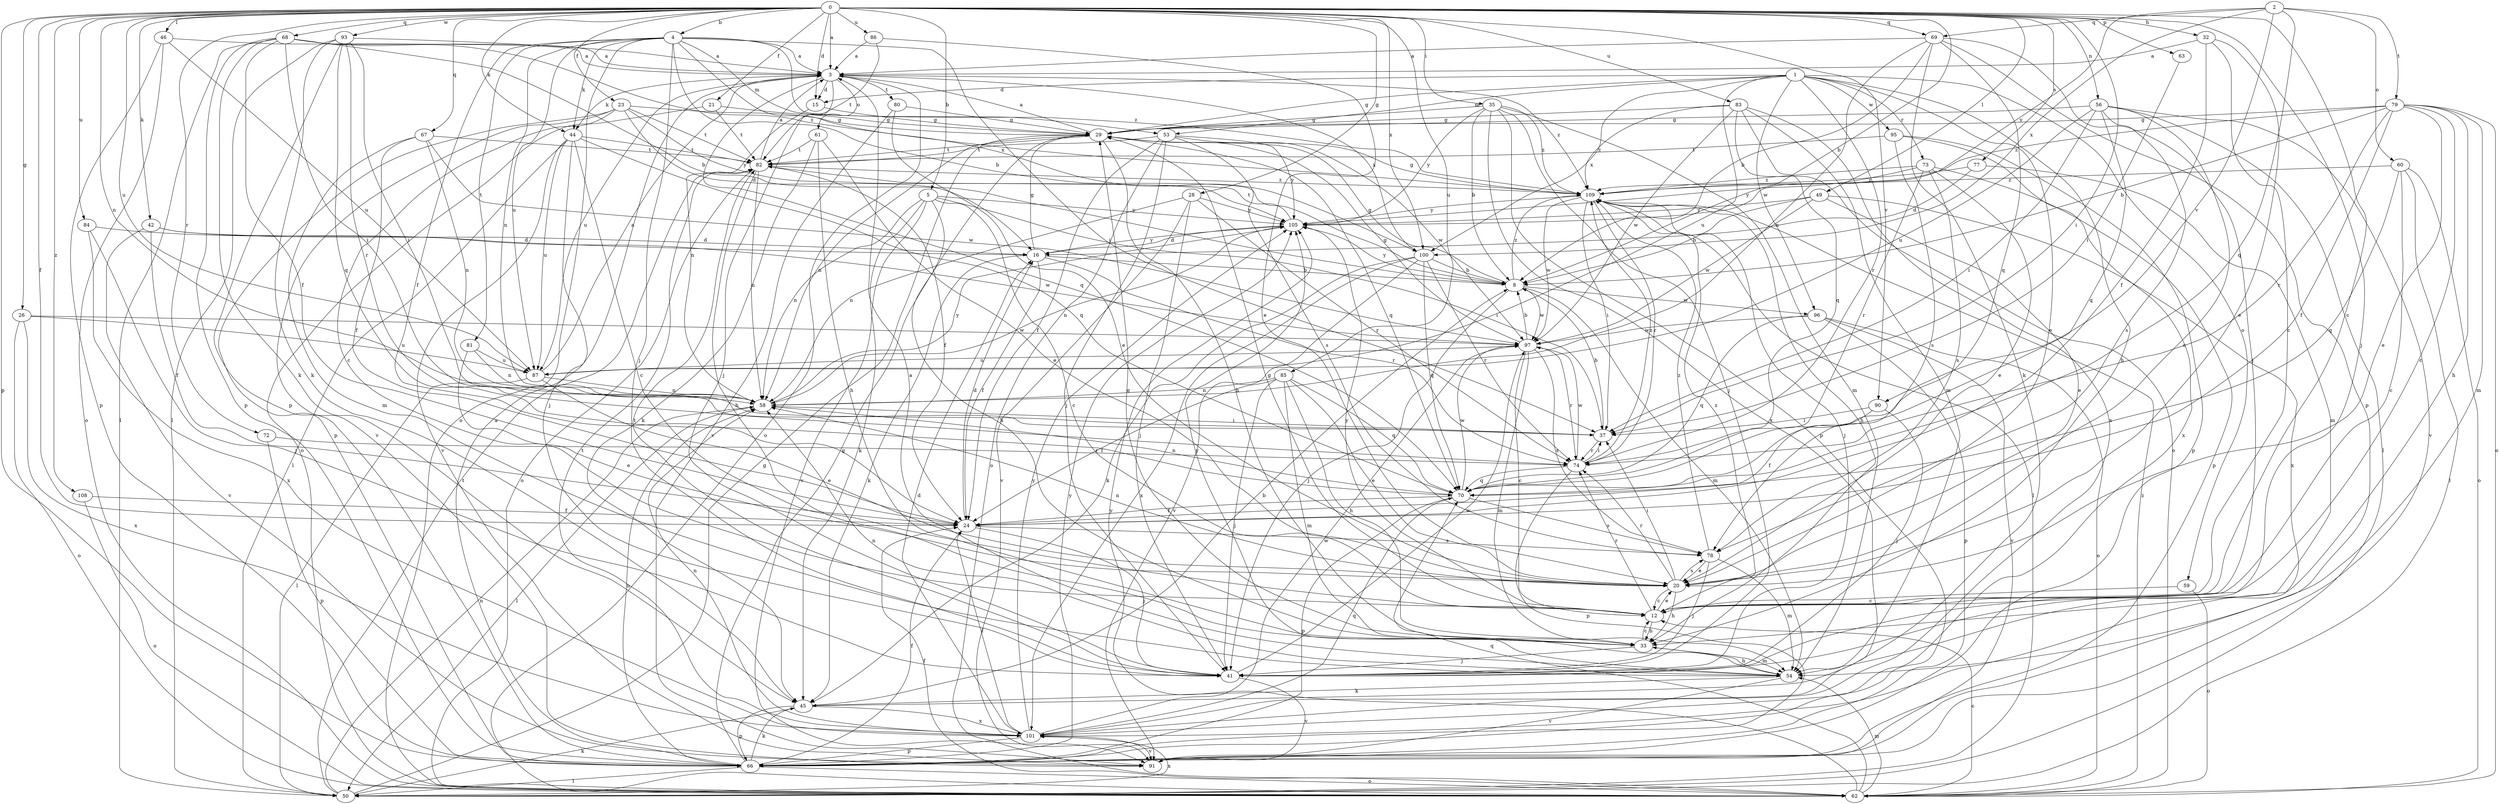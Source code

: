 strict digraph  {
0;
1;
2;
3;
4;
5;
8;
12;
15;
16;
20;
21;
23;
24;
26;
28;
29;
32;
33;
35;
37;
41;
42;
44;
45;
46;
49;
50;
53;
54;
56;
58;
59;
60;
61;
62;
63;
66;
67;
68;
69;
70;
72;
73;
74;
77;
78;
79;
80;
81;
82;
83;
84;
85;
86;
87;
90;
91;
93;
95;
96;
97;
100;
101;
105;
108;
109;
0 -> 3  [label=a];
0 -> 4  [label=b];
0 -> 5  [label=b];
0 -> 8  [label=b];
0 -> 12  [label=c];
0 -> 15  [label=d];
0 -> 21  [label=f];
0 -> 23  [label=f];
0 -> 24  [label=f];
0 -> 26  [label=g];
0 -> 28  [label=g];
0 -> 32  [label=h];
0 -> 35  [label=i];
0 -> 37  [label=i];
0 -> 41  [label=j];
0 -> 42  [label=k];
0 -> 44  [label=k];
0 -> 46  [label=l];
0 -> 49  [label=l];
0 -> 56  [label=n];
0 -> 58  [label=n];
0 -> 63  [label=p];
0 -> 66  [label=p];
0 -> 67  [label=q];
0 -> 68  [label=q];
0 -> 69  [label=q];
0 -> 72  [label=r];
0 -> 77  [label=s];
0 -> 83  [label=u];
0 -> 84  [label=u];
0 -> 85  [label=u];
0 -> 86  [label=u];
0 -> 87  [label=u];
0 -> 90  [label=v];
0 -> 93  [label=w];
0 -> 100  [label=x];
0 -> 108  [label=z];
1 -> 15  [label=d];
1 -> 20  [label=e];
1 -> 29  [label=g];
1 -> 33  [label=h];
1 -> 53  [label=m];
1 -> 59  [label=o];
1 -> 73  [label=r];
1 -> 74  [label=r];
1 -> 87  [label=u];
1 -> 95  [label=w];
1 -> 96  [label=w];
1 -> 100  [label=x];
2 -> 60  [label=o];
2 -> 69  [label=q];
2 -> 70  [label=q];
2 -> 79  [label=t];
2 -> 90  [label=v];
2 -> 100  [label=x];
2 -> 105  [label=y];
3 -> 15  [label=d];
3 -> 41  [label=j];
3 -> 44  [label=k];
3 -> 61  [label=o];
3 -> 62  [label=o];
3 -> 70  [label=q];
3 -> 80  [label=t];
3 -> 87  [label=u];
3 -> 100  [label=x];
3 -> 109  [label=z];
4 -> 3  [label=a];
4 -> 8  [label=b];
4 -> 24  [label=f];
4 -> 37  [label=i];
4 -> 41  [label=j];
4 -> 44  [label=k];
4 -> 53  [label=m];
4 -> 58  [label=n];
4 -> 62  [label=o];
4 -> 81  [label=t];
4 -> 87  [label=u];
4 -> 100  [label=x];
4 -> 109  [label=z];
5 -> 12  [label=c];
5 -> 33  [label=h];
5 -> 37  [label=i];
5 -> 45  [label=k];
5 -> 58  [label=n];
5 -> 91  [label=v];
5 -> 105  [label=y];
8 -> 29  [label=g];
8 -> 41  [label=j];
8 -> 54  [label=m];
8 -> 96  [label=w];
8 -> 97  [label=w];
8 -> 105  [label=y];
8 -> 109  [label=z];
12 -> 20  [label=e];
12 -> 29  [label=g];
12 -> 33  [label=h];
12 -> 74  [label=r];
12 -> 105  [label=y];
12 -> 109  [label=z];
15 -> 29  [label=g];
15 -> 58  [label=n];
16 -> 8  [label=b];
16 -> 24  [label=f];
16 -> 29  [label=g];
16 -> 45  [label=k];
16 -> 74  [label=r];
16 -> 105  [label=y];
20 -> 12  [label=c];
20 -> 33  [label=h];
20 -> 37  [label=i];
20 -> 58  [label=n];
20 -> 74  [label=r];
20 -> 78  [label=s];
21 -> 29  [label=g];
21 -> 62  [label=o];
21 -> 82  [label=t];
23 -> 12  [label=c];
23 -> 16  [label=d];
23 -> 29  [label=g];
23 -> 66  [label=p];
23 -> 82  [label=t];
23 -> 91  [label=v];
23 -> 105  [label=y];
24 -> 16  [label=d];
24 -> 41  [label=j];
24 -> 78  [label=s];
26 -> 62  [label=o];
26 -> 87  [label=u];
26 -> 97  [label=w];
26 -> 101  [label=x];
28 -> 41  [label=j];
28 -> 58  [label=n];
28 -> 74  [label=r];
28 -> 91  [label=v];
28 -> 105  [label=y];
29 -> 3  [label=a];
29 -> 33  [label=h];
29 -> 58  [label=n];
29 -> 70  [label=q];
29 -> 82  [label=t];
32 -> 3  [label=a];
32 -> 12  [label=c];
32 -> 20  [label=e];
32 -> 24  [label=f];
33 -> 12  [label=c];
33 -> 29  [label=g];
33 -> 41  [label=j];
33 -> 54  [label=m];
35 -> 8  [label=b];
35 -> 29  [label=g];
35 -> 41  [label=j];
35 -> 54  [label=m];
35 -> 66  [label=p];
35 -> 101  [label=x];
35 -> 105  [label=y];
35 -> 109  [label=z];
37 -> 8  [label=b];
37 -> 74  [label=r];
41 -> 82  [label=t];
41 -> 91  [label=v];
41 -> 97  [label=w];
42 -> 16  [label=d];
42 -> 24  [label=f];
42 -> 91  [label=v];
42 -> 97  [label=w];
44 -> 12  [label=c];
44 -> 41  [label=j];
44 -> 50  [label=l];
44 -> 70  [label=q];
44 -> 82  [label=t];
44 -> 87  [label=u];
44 -> 91  [label=v];
45 -> 8  [label=b];
45 -> 66  [label=p];
45 -> 101  [label=x];
46 -> 3  [label=a];
46 -> 62  [label=o];
46 -> 66  [label=p];
46 -> 87  [label=u];
49 -> 8  [label=b];
49 -> 20  [label=e];
49 -> 97  [label=w];
49 -> 101  [label=x];
49 -> 105  [label=y];
50 -> 29  [label=g];
50 -> 45  [label=k];
50 -> 58  [label=n];
50 -> 82  [label=t];
50 -> 101  [label=x];
53 -> 24  [label=f];
53 -> 41  [label=j];
53 -> 62  [label=o];
53 -> 78  [label=s];
53 -> 82  [label=t];
53 -> 97  [label=w];
53 -> 105  [label=y];
54 -> 3  [label=a];
54 -> 33  [label=h];
54 -> 45  [label=k];
54 -> 58  [label=n];
54 -> 91  [label=v];
54 -> 105  [label=y];
56 -> 20  [label=e];
56 -> 29  [label=g];
56 -> 37  [label=i];
56 -> 50  [label=l];
56 -> 70  [label=q];
56 -> 78  [label=s];
56 -> 87  [label=u];
56 -> 91  [label=v];
58 -> 37  [label=i];
58 -> 50  [label=l];
58 -> 105  [label=y];
59 -> 12  [label=c];
59 -> 62  [label=o];
60 -> 12  [label=c];
60 -> 50  [label=l];
60 -> 62  [label=o];
60 -> 70  [label=q];
60 -> 109  [label=z];
61 -> 20  [label=e];
61 -> 33  [label=h];
61 -> 45  [label=k];
61 -> 82  [label=t];
62 -> 12  [label=c];
62 -> 24  [label=f];
62 -> 54  [label=m];
62 -> 70  [label=q];
62 -> 105  [label=y];
62 -> 109  [label=z];
63 -> 37  [label=i];
66 -> 3  [label=a];
66 -> 24  [label=f];
66 -> 29  [label=g];
66 -> 45  [label=k];
66 -> 50  [label=l];
66 -> 58  [label=n];
66 -> 62  [label=o];
66 -> 105  [label=y];
67 -> 24  [label=f];
67 -> 54  [label=m];
67 -> 58  [label=n];
67 -> 82  [label=t];
67 -> 97  [label=w];
68 -> 3  [label=a];
68 -> 8  [label=b];
68 -> 24  [label=f];
68 -> 37  [label=i];
68 -> 45  [label=k];
68 -> 50  [label=l];
68 -> 66  [label=p];
68 -> 109  [label=z];
69 -> 3  [label=a];
69 -> 8  [label=b];
69 -> 41  [label=j];
69 -> 45  [label=k];
69 -> 58  [label=n];
69 -> 66  [label=p];
69 -> 70  [label=q];
70 -> 24  [label=f];
70 -> 58  [label=n];
70 -> 66  [label=p];
70 -> 78  [label=s];
70 -> 97  [label=w];
72 -> 66  [label=p];
72 -> 74  [label=r];
73 -> 20  [label=e];
73 -> 66  [label=p];
73 -> 74  [label=r];
73 -> 78  [label=s];
73 -> 105  [label=y];
73 -> 109  [label=z];
74 -> 37  [label=i];
74 -> 66  [label=p];
74 -> 70  [label=q];
74 -> 97  [label=w];
74 -> 109  [label=z];
77 -> 16  [label=d];
77 -> 54  [label=m];
77 -> 109  [label=z];
78 -> 20  [label=e];
78 -> 41  [label=j];
78 -> 54  [label=m];
78 -> 109  [label=z];
79 -> 8  [label=b];
79 -> 12  [label=c];
79 -> 20  [label=e];
79 -> 24  [label=f];
79 -> 29  [label=g];
79 -> 33  [label=h];
79 -> 54  [label=m];
79 -> 62  [label=o];
79 -> 74  [label=r];
79 -> 109  [label=z];
80 -> 20  [label=e];
80 -> 29  [label=g];
80 -> 91  [label=v];
81 -> 20  [label=e];
81 -> 58  [label=n];
81 -> 87  [label=u];
82 -> 3  [label=a];
82 -> 24  [label=f];
82 -> 33  [label=h];
82 -> 58  [label=n];
82 -> 62  [label=o];
82 -> 109  [label=z];
83 -> 29  [label=g];
83 -> 54  [label=m];
83 -> 62  [label=o];
83 -> 70  [label=q];
83 -> 97  [label=w];
83 -> 101  [label=x];
83 -> 109  [label=z];
84 -> 16  [label=d];
84 -> 41  [label=j];
84 -> 101  [label=x];
85 -> 20  [label=e];
85 -> 24  [label=f];
85 -> 33  [label=h];
85 -> 41  [label=j];
85 -> 54  [label=m];
85 -> 58  [label=n];
85 -> 70  [label=q];
86 -> 3  [label=a];
86 -> 20  [label=e];
86 -> 82  [label=t];
87 -> 3  [label=a];
87 -> 20  [label=e];
87 -> 50  [label=l];
87 -> 58  [label=n];
90 -> 24  [label=f];
90 -> 37  [label=i];
90 -> 41  [label=j];
93 -> 3  [label=a];
93 -> 37  [label=i];
93 -> 45  [label=k];
93 -> 50  [label=l];
93 -> 66  [label=p];
93 -> 70  [label=q];
93 -> 74  [label=r];
95 -> 66  [label=p];
95 -> 78  [label=s];
95 -> 82  [label=t];
95 -> 101  [label=x];
96 -> 62  [label=o];
96 -> 66  [label=p];
96 -> 70  [label=q];
96 -> 91  [label=v];
96 -> 97  [label=w];
97 -> 8  [label=b];
97 -> 12  [label=c];
97 -> 29  [label=g];
97 -> 54  [label=m];
97 -> 74  [label=r];
97 -> 78  [label=s];
97 -> 87  [label=u];
100 -> 8  [label=b];
100 -> 45  [label=k];
100 -> 70  [label=q];
100 -> 74  [label=r];
100 -> 91  [label=v];
100 -> 101  [label=x];
101 -> 16  [label=d];
101 -> 24  [label=f];
101 -> 58  [label=n];
101 -> 66  [label=p];
101 -> 70  [label=q];
101 -> 82  [label=t];
101 -> 91  [label=v];
101 -> 97  [label=w];
101 -> 105  [label=y];
105 -> 16  [label=d];
105 -> 58  [label=n];
105 -> 82  [label=t];
108 -> 24  [label=f];
108 -> 62  [label=o];
109 -> 29  [label=g];
109 -> 33  [label=h];
109 -> 37  [label=i];
109 -> 41  [label=j];
109 -> 50  [label=l];
109 -> 74  [label=r];
109 -> 97  [label=w];
109 -> 105  [label=y];
}

